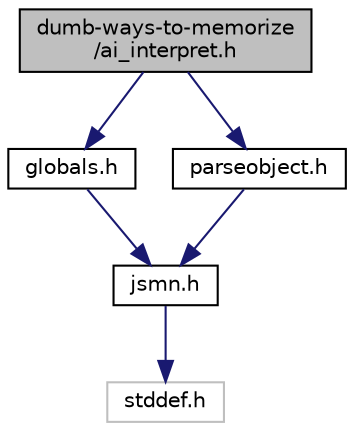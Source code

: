 digraph "dumb-ways-to-memorize/ai_interpret.h"
{
  edge [fontname="Helvetica",fontsize="10",labelfontname="Helvetica",labelfontsize="10"];
  node [fontname="Helvetica",fontsize="10",shape=record];
  Node1 [label="dumb-ways-to-memorize\l/ai_interpret.h",height=0.2,width=0.4,color="black", fillcolor="grey75", style="filled", fontcolor="black"];
  Node1 -> Node2 [color="midnightblue",fontsize="10",style="solid",fontname="Helvetica"];
  Node2 [label="globals.h",height=0.2,width=0.4,color="black", fillcolor="white", style="filled",URL="$globals_8h.html"];
  Node2 -> Node3 [color="midnightblue",fontsize="10",style="solid",fontname="Helvetica"];
  Node3 [label="jsmn.h",height=0.2,width=0.4,color="black", fillcolor="white", style="filled",URL="$jsmn_8h.html"];
  Node3 -> Node4 [color="midnightblue",fontsize="10",style="solid",fontname="Helvetica"];
  Node4 [label="stddef.h",height=0.2,width=0.4,color="grey75", fillcolor="white", style="filled"];
  Node1 -> Node5 [color="midnightblue",fontsize="10",style="solid",fontname="Helvetica"];
  Node5 [label="parseobject.h",height=0.2,width=0.4,color="black", fillcolor="white", style="filled",URL="$parseobject_8h.html"];
  Node5 -> Node3 [color="midnightblue",fontsize="10",style="solid",fontname="Helvetica"];
}
